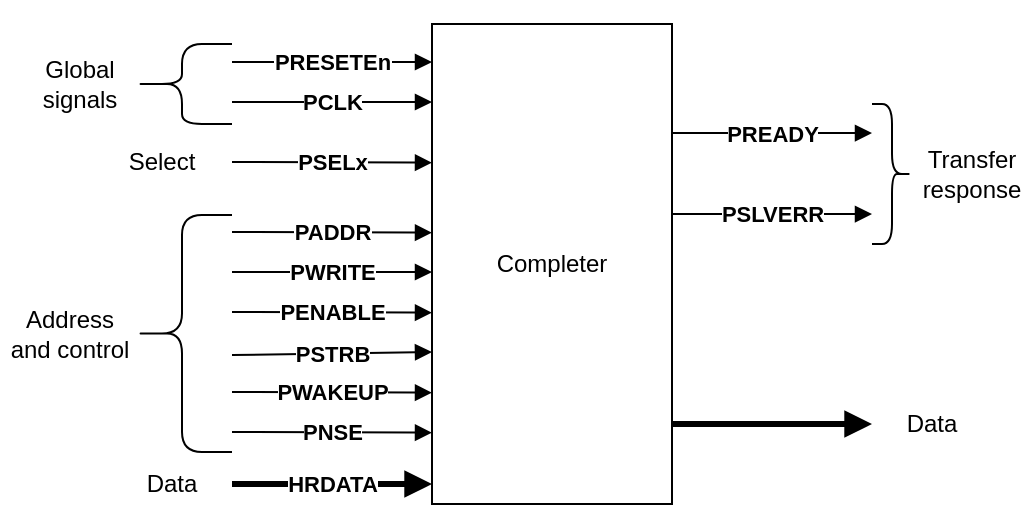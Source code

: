 <mxfile version="22.1.22" type="embed">
  <diagram id="9r6qDse16voo4sS9TNO1" name="Page-1">
    <mxGraphModel dx="414" dy="288" grid="1" gridSize="10" guides="1" tooltips="1" connect="1" arrows="1" fold="1" page="1" pageScale="1" pageWidth="850" pageHeight="1100" math="0" shadow="0">
      <root>
        <mxCell id="0" />
        <mxCell id="1" parent="0" />
        <mxCell id="2" value="Completer" style="rounded=0;whiteSpace=wrap;html=1;" vertex="1" parent="1">
          <mxGeometry x="360" y="280" width="120" height="240" as="geometry" />
        </mxCell>
        <mxCell id="3" value="" style="endArrow=block;html=1;rounded=0;endFill=1;" edge="1" parent="1">
          <mxGeometry width="50" height="50" relative="1" as="geometry">
            <mxPoint x="260" y="299" as="sourcePoint" />
            <mxPoint x="360" y="299" as="targetPoint" />
          </mxGeometry>
        </mxCell>
        <mxCell id="4" value="&lt;p style=&quot;line-height: 120%;&quot;&gt;&lt;br&gt;&lt;/p&gt;&lt;p style=&quot;line-height: 120%;&quot;&gt;&lt;br&gt;&lt;/p&gt;" style="edgeLabel;html=1;align=center;verticalAlign=middle;resizable=0;points=[];" vertex="1" connectable="0" parent="3">
          <mxGeometry x="0.007" y="2" relative="1" as="geometry">
            <mxPoint as="offset" />
          </mxGeometry>
        </mxCell>
        <mxCell id="5" value="&lt;b&gt;PRESETEn&lt;/b&gt;" style="edgeLabel;html=1;align=center;verticalAlign=middle;resizable=0;points=[];" vertex="1" connectable="0" parent="3">
          <mxGeometry relative="1" as="geometry">
            <mxPoint as="offset" />
          </mxGeometry>
        </mxCell>
        <mxCell id="6" value="" style="endArrow=block;html=1;rounded=0;endFill=1;" edge="1" parent="1">
          <mxGeometry width="50" height="50" relative="1" as="geometry">
            <mxPoint x="260" y="319" as="sourcePoint" />
            <mxPoint x="360" y="319" as="targetPoint" />
          </mxGeometry>
        </mxCell>
        <mxCell id="7" value="&lt;b&gt;PCLK&lt;/b&gt;" style="edgeLabel;html=1;align=center;verticalAlign=middle;resizable=0;points=[];" vertex="1" connectable="0" parent="6">
          <mxGeometry relative="1" as="geometry">
            <mxPoint as="offset" />
          </mxGeometry>
        </mxCell>
        <mxCell id="8" value="" style="endArrow=block;html=1;rounded=0;endFill=1;" edge="1" parent="1">
          <mxGeometry width="50" height="50" relative="1" as="geometry">
            <mxPoint x="480" y="375.01" as="sourcePoint" />
            <mxPoint x="580" y="375.01" as="targetPoint" />
          </mxGeometry>
        </mxCell>
        <mxCell id="9" value="&lt;b&gt;PSLVERR&lt;/b&gt;" style="edgeLabel;html=1;align=center;verticalAlign=middle;resizable=0;points=[];" vertex="1" connectable="0" parent="8">
          <mxGeometry relative="1" as="geometry">
            <mxPoint as="offset" />
          </mxGeometry>
        </mxCell>
        <mxCell id="10" value="" style="endArrow=block;html=1;rounded=0;strokeWidth=3;endFill=1;" edge="1" parent="1">
          <mxGeometry width="50" height="50" relative="1" as="geometry">
            <mxPoint x="260" y="510" as="sourcePoint" />
            <mxPoint x="360" y="510" as="targetPoint" />
          </mxGeometry>
        </mxCell>
        <mxCell id="11" value="&lt;b&gt;HRDATA&lt;/b&gt;" style="edgeLabel;html=1;align=center;verticalAlign=middle;resizable=0;points=[];" vertex="1" connectable="0" parent="10">
          <mxGeometry relative="1" as="geometry">
            <mxPoint as="offset" />
          </mxGeometry>
        </mxCell>
        <mxCell id="12" value="" style="endArrow=block;html=1;rounded=0;endFill=1;" edge="1" parent="1">
          <mxGeometry width="50" height="50" relative="1" as="geometry">
            <mxPoint x="480" y="334.51" as="sourcePoint" />
            <mxPoint x="580" y="334.51" as="targetPoint" />
          </mxGeometry>
        </mxCell>
        <mxCell id="13" value="&lt;b&gt;PREADY&lt;/b&gt;" style="edgeLabel;html=1;align=center;verticalAlign=middle;resizable=0;points=[];" vertex="1" connectable="0" parent="12">
          <mxGeometry relative="1" as="geometry">
            <mxPoint as="offset" />
          </mxGeometry>
        </mxCell>
        <mxCell id="14" value="" style="shape=curlyBracket;whiteSpace=wrap;html=1;rounded=1;labelPosition=left;verticalLabelPosition=middle;align=right;verticalAlign=middle;size=0.5;" vertex="1" parent="1">
          <mxGeometry x="210" y="290" width="50" height="40" as="geometry" />
        </mxCell>
        <mxCell id="15" value="Global&lt;br&gt;signals" style="text;html=1;strokeColor=none;fillColor=none;align=center;verticalAlign=middle;whiteSpace=wrap;rounded=0;" vertex="1" parent="1">
          <mxGeometry x="154" y="295" width="60" height="30" as="geometry" />
        </mxCell>
        <mxCell id="17" value="Transfer&lt;br&gt;response" style="text;html=1;strokeColor=none;fillColor=none;align=center;verticalAlign=middle;whiteSpace=wrap;rounded=0;" vertex="1" parent="1">
          <mxGeometry x="600" y="340" width="60" height="30" as="geometry" />
        </mxCell>
        <mxCell id="18" value="Data" style="text;html=1;strokeColor=none;fillColor=none;align=center;verticalAlign=middle;whiteSpace=wrap;rounded=0;" vertex="1" parent="1">
          <mxGeometry x="200" y="495" width="60" height="30" as="geometry" />
        </mxCell>
        <mxCell id="19" value="" style="endArrow=block;html=1;rounded=0;endFill=1;startArrow=none;startFill=0;" edge="1" parent="1">
          <mxGeometry width="50" height="50" relative="1" as="geometry">
            <mxPoint x="260" y="384" as="sourcePoint" />
            <mxPoint x="360.0" y="384.32" as="targetPoint" />
          </mxGeometry>
        </mxCell>
        <mxCell id="20" value="&lt;b&gt;PADDR&lt;/b&gt;" style="edgeLabel;html=1;align=center;verticalAlign=middle;resizable=0;points=[];" vertex="1" connectable="0" parent="19">
          <mxGeometry relative="1" as="geometry">
            <mxPoint as="offset" />
          </mxGeometry>
        </mxCell>
        <mxCell id="21" value="" style="endArrow=block;html=1;rounded=0;endFill=1;startArrow=none;startFill=0;" edge="1" parent="1">
          <mxGeometry width="50" height="50" relative="1" as="geometry">
            <mxPoint x="260" y="404" as="sourcePoint" />
            <mxPoint x="360" y="404" as="targetPoint" />
          </mxGeometry>
        </mxCell>
        <mxCell id="22" value="&lt;b&gt;PWRITE&lt;/b&gt;" style="edgeLabel;html=1;align=center;verticalAlign=middle;resizable=0;points=[];" vertex="1" connectable="0" parent="21">
          <mxGeometry relative="1" as="geometry">
            <mxPoint as="offset" />
          </mxGeometry>
        </mxCell>
        <mxCell id="23" value="" style="endArrow=block;html=1;rounded=0;endFill=1;startArrow=none;startFill=0;" edge="1" parent="1">
          <mxGeometry width="50" height="50" relative="1" as="geometry">
            <mxPoint x="260" y="484" as="sourcePoint" />
            <mxPoint x="360.0" y="484.32" as="targetPoint" />
          </mxGeometry>
        </mxCell>
        <mxCell id="24" value="&lt;b&gt;PNSE&lt;/b&gt;" style="edgeLabel;html=1;align=center;verticalAlign=middle;resizable=0;points=[];" vertex="1" connectable="0" parent="23">
          <mxGeometry relative="1" as="geometry">
            <mxPoint as="offset" />
          </mxGeometry>
        </mxCell>
        <mxCell id="25" value="" style="endArrow=block;html=1;rounded=0;endFill=1;startArrow=none;startFill=0;" edge="1" parent="1">
          <mxGeometry width="50" height="50" relative="1" as="geometry">
            <mxPoint x="260" y="424" as="sourcePoint" />
            <mxPoint x="360.0" y="424.32" as="targetPoint" />
          </mxGeometry>
        </mxCell>
        <mxCell id="26" value="&lt;b&gt;PENABLE&lt;/b&gt;" style="edgeLabel;html=1;align=center;verticalAlign=middle;resizable=0;points=[];" vertex="1" connectable="0" parent="25">
          <mxGeometry relative="1" as="geometry">
            <mxPoint as="offset" />
          </mxGeometry>
        </mxCell>
        <mxCell id="27" value="" style="endArrow=block;html=1;rounded=0;exitX=1.035;exitY=0.082;exitDx=0;exitDy=0;exitPerimeter=0;endFill=1;startArrow=none;startFill=0;" edge="1" parent="1">
          <mxGeometry width="50" height="50" relative="1" as="geometry">
            <mxPoint x="260" y="445.5" as="sourcePoint" />
            <mxPoint x="360" y="444" as="targetPoint" />
          </mxGeometry>
        </mxCell>
        <mxCell id="28" value="&lt;b&gt;PSTRB&lt;/b&gt;" style="edgeLabel;html=1;align=center;verticalAlign=middle;resizable=0;points=[];" vertex="1" connectable="0" parent="27">
          <mxGeometry relative="1" as="geometry">
            <mxPoint as="offset" />
          </mxGeometry>
        </mxCell>
        <mxCell id="29" value="" style="endArrow=block;html=1;rounded=0;endFill=1;startArrow=none;startFill=0;" edge="1" parent="1">
          <mxGeometry width="50" height="50" relative="1" as="geometry">
            <mxPoint x="260" y="464" as="sourcePoint" />
            <mxPoint x="360.0" y="464.32" as="targetPoint" />
          </mxGeometry>
        </mxCell>
        <mxCell id="30" value="&lt;b&gt;PWAKEUP&lt;/b&gt;" style="edgeLabel;html=1;align=center;verticalAlign=middle;resizable=0;points=[];" vertex="1" connectable="0" parent="29">
          <mxGeometry relative="1" as="geometry">
            <mxPoint as="offset" />
          </mxGeometry>
        </mxCell>
        <mxCell id="31" value="" style="endArrow=block;html=1;rounded=0;exitX=1.035;exitY=0.082;exitDx=0;exitDy=0;exitPerimeter=0;endFill=1;strokeWidth=3;" edge="1" parent="1">
          <mxGeometry width="50" height="50" relative="1" as="geometry">
            <mxPoint x="480" y="480.0" as="sourcePoint" />
            <mxPoint x="580" y="480" as="targetPoint" />
          </mxGeometry>
        </mxCell>
        <mxCell id="34" value="Data" style="text;html=1;strokeColor=none;fillColor=none;align=center;verticalAlign=middle;whiteSpace=wrap;rounded=0;" vertex="1" parent="1">
          <mxGeometry x="580" y="465" width="60" height="30" as="geometry" />
        </mxCell>
        <mxCell id="35" value="" style="shape=curlyBracket;whiteSpace=wrap;html=1;rounded=1;labelPosition=left;verticalLabelPosition=middle;align=right;verticalAlign=middle;size=0.5;" vertex="1" parent="1">
          <mxGeometry x="210" y="375.5" width="50" height="118.5" as="geometry" />
        </mxCell>
        <mxCell id="36" value="" style="endArrow=block;html=1;rounded=0;endFill=1;startArrow=none;startFill=0;" edge="1" parent="1">
          <mxGeometry width="50" height="50" relative="1" as="geometry">
            <mxPoint x="260" y="349" as="sourcePoint" />
            <mxPoint x="360.0" y="349.32" as="targetPoint" />
          </mxGeometry>
        </mxCell>
        <mxCell id="37" value="&lt;b&gt;PSELx&lt;/b&gt;" style="edgeLabel;html=1;align=center;verticalAlign=middle;resizable=0;points=[];" vertex="1" connectable="0" parent="36">
          <mxGeometry relative="1" as="geometry">
            <mxPoint as="offset" />
          </mxGeometry>
        </mxCell>
        <mxCell id="39" value="" style="shape=curlyBracket;whiteSpace=wrap;html=1;rounded=1;flipH=1;labelPosition=right;verticalLabelPosition=middle;align=left;verticalAlign=middle;" vertex="1" parent="1">
          <mxGeometry x="580" y="320" width="20" height="70" as="geometry" />
        </mxCell>
        <mxCell id="40" value="Address &lt;br&gt;and control" style="text;html=1;strokeColor=none;fillColor=none;align=center;verticalAlign=middle;whiteSpace=wrap;rounded=0;" vertex="1" parent="1">
          <mxGeometry x="144" y="420" width="70" height="30" as="geometry" />
        </mxCell>
        <mxCell id="41" value="Select" style="text;html=1;strokeColor=none;fillColor=none;align=center;verticalAlign=middle;whiteSpace=wrap;rounded=0;" vertex="1" parent="1">
          <mxGeometry x="190" y="334" width="70" height="30" as="geometry" />
        </mxCell>
      </root>
    </mxGraphModel>
  </diagram>
</mxfile>
